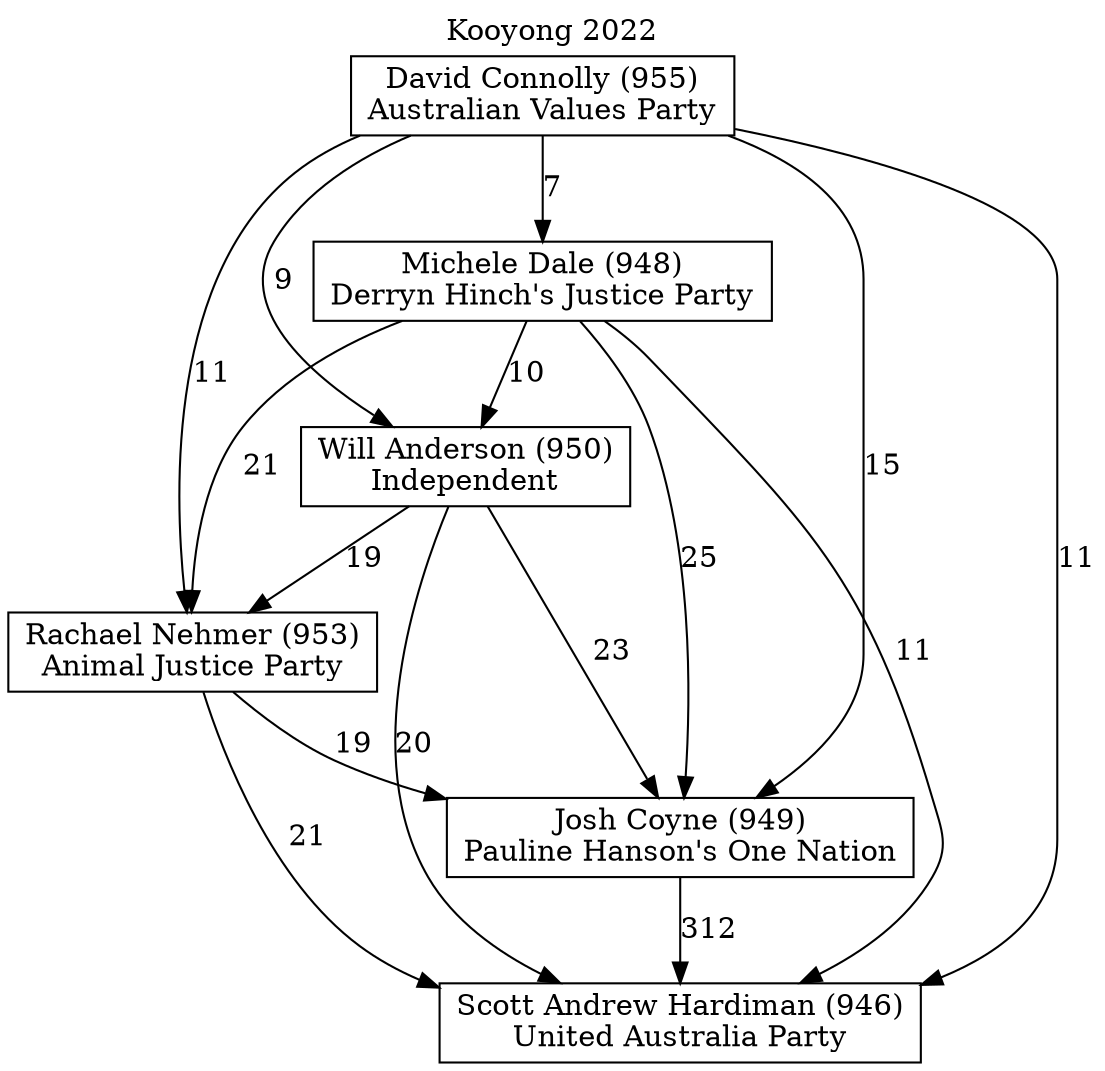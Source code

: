 // House preference flow
digraph "Scott Andrew Hardiman (946)_Kooyong_2022" {
	graph [label="Kooyong 2022" labelloc=t mclimit=10]
	node [shape=box]
	"Rachael Nehmer (953)" [label="Rachael Nehmer (953)
Animal Justice Party"]
	"David Connolly (955)" [label="David Connolly (955)
Australian Values Party"]
	"Michele Dale (948)" [label="Michele Dale (948)
Derryn Hinch's Justice Party"]
	"Scott Andrew Hardiman (946)" [label="Scott Andrew Hardiman (946)
United Australia Party"]
	"Josh Coyne (949)" [label="Josh Coyne (949)
Pauline Hanson's One Nation"]
	"Will Anderson (950)" [label="Will Anderson (950)
Independent"]
	"David Connolly (955)" -> "Scott Andrew Hardiman (946)" [label=11]
	"David Connolly (955)" -> "Michele Dale (948)" [label=7]
	"Will Anderson (950)" -> "Scott Andrew Hardiman (946)" [label=20]
	"Will Anderson (950)" -> "Josh Coyne (949)" [label=23]
	"David Connolly (955)" -> "Rachael Nehmer (953)" [label=11]
	"David Connolly (955)" -> "Will Anderson (950)" [label=9]
	"Josh Coyne (949)" -> "Scott Andrew Hardiman (946)" [label=312]
	"Rachael Nehmer (953)" -> "Josh Coyne (949)" [label=19]
	"Michele Dale (948)" -> "Will Anderson (950)" [label=10]
	"Michele Dale (948)" -> "Rachael Nehmer (953)" [label=21]
	"David Connolly (955)" -> "Josh Coyne (949)" [label=15]
	"Michele Dale (948)" -> "Josh Coyne (949)" [label=25]
	"Rachael Nehmer (953)" -> "Scott Andrew Hardiman (946)" [label=21]
	"Michele Dale (948)" -> "Scott Andrew Hardiman (946)" [label=11]
	"Will Anderson (950)" -> "Rachael Nehmer (953)" [label=19]
}
